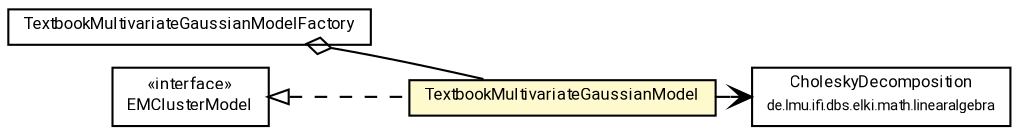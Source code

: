 #!/usr/local/bin/dot
#
# Class diagram 
# Generated by UMLGraph version R5_7_2-60-g0e99a6 (http://www.spinellis.gr/umlgraph/)
#

digraph G {
	graph [fontnames="svg"]
	edge [fontname="Roboto",fontsize=7,labelfontname="Roboto",labelfontsize=7,color="black"];
	node [fontname="Roboto",fontcolor="black",fontsize=8,shape=plaintext,margin=0,width=0,height=0];
	nodesep=0.15;
	ranksep=0.25;
	rankdir=LR;
	// de.lmu.ifi.dbs.elki.algorithm.clustering.em.TextbookMultivariateGaussianModelFactory<V extends de.lmu.ifi.dbs.elki.data.NumberVector>
	c10202447 [label=<<table title="de.lmu.ifi.dbs.elki.algorithm.clustering.em.TextbookMultivariateGaussianModelFactory" border="0" cellborder="1" cellspacing="0" cellpadding="2" href="TextbookMultivariateGaussianModelFactory.html" target="_parent">
		<tr><td><table border="0" cellspacing="0" cellpadding="1">
		<tr><td align="center" balign="center"> <font face="Roboto">TextbookMultivariateGaussianModelFactory</font> </td></tr>
		</table></td></tr>
		</table>>, URL="TextbookMultivariateGaussianModelFactory.html"];
	// de.lmu.ifi.dbs.elki.algorithm.clustering.em.EMClusterModel<M extends de.lmu.ifi.dbs.elki.data.model.MeanModel>
	c10202460 [label=<<table title="de.lmu.ifi.dbs.elki.algorithm.clustering.em.EMClusterModel" border="0" cellborder="1" cellspacing="0" cellpadding="2" href="EMClusterModel.html" target="_parent">
		<tr><td><table border="0" cellspacing="0" cellpadding="1">
		<tr><td align="center" balign="center"> &#171;interface&#187; </td></tr>
		<tr><td align="center" balign="center"> <font face="Roboto">EMClusterModel</font> </td></tr>
		</table></td></tr>
		</table>>, URL="EMClusterModel.html"];
	// de.lmu.ifi.dbs.elki.algorithm.clustering.em.TextbookMultivariateGaussianModel
	c10202466 [label=<<table title="de.lmu.ifi.dbs.elki.algorithm.clustering.em.TextbookMultivariateGaussianModel" border="0" cellborder="1" cellspacing="0" cellpadding="2" bgcolor="lemonChiffon" href="TextbookMultivariateGaussianModel.html" target="_parent">
		<tr><td><table border="0" cellspacing="0" cellpadding="1">
		<tr><td align="center" balign="center"> <font face="Roboto">TextbookMultivariateGaussianModel</font> </td></tr>
		</table></td></tr>
		</table>>, URL="TextbookMultivariateGaussianModel.html"];
	// de.lmu.ifi.dbs.elki.math.linearalgebra.CholeskyDecomposition
	c10203723 [label=<<table title="de.lmu.ifi.dbs.elki.math.linearalgebra.CholeskyDecomposition" border="0" cellborder="1" cellspacing="0" cellpadding="2" href="../../../math/linearalgebra/CholeskyDecomposition.html" target="_parent">
		<tr><td><table border="0" cellspacing="0" cellpadding="1">
		<tr><td align="center" balign="center"> <font face="Roboto">CholeskyDecomposition</font> </td></tr>
		<tr><td align="center" balign="center"> <font face="Roboto" point-size="7.0">de.lmu.ifi.dbs.elki.math.linearalgebra</font> </td></tr>
		</table></td></tr>
		</table>>, URL="../../../math/linearalgebra/CholeskyDecomposition.html"];
	// de.lmu.ifi.dbs.elki.algorithm.clustering.em.TextbookMultivariateGaussianModelFactory<V extends de.lmu.ifi.dbs.elki.data.NumberVector> has de.lmu.ifi.dbs.elki.algorithm.clustering.em.TextbookMultivariateGaussianModel
	c10202447 -> c10202466 [arrowhead=none,arrowtail=ediamond,dir=back,weight=4];
	// de.lmu.ifi.dbs.elki.algorithm.clustering.em.TextbookMultivariateGaussianModel implements de.lmu.ifi.dbs.elki.algorithm.clustering.em.EMClusterModel<M extends de.lmu.ifi.dbs.elki.data.model.MeanModel>
	c10202460 -> c10202466 [arrowtail=empty,style=dashed,dir=back,weight=9];
	// de.lmu.ifi.dbs.elki.algorithm.clustering.em.TextbookMultivariateGaussianModel navassoc de.lmu.ifi.dbs.elki.math.linearalgebra.CholeskyDecomposition
	c10202466 -> c10203723 [arrowhead=open,weight=1];
}

